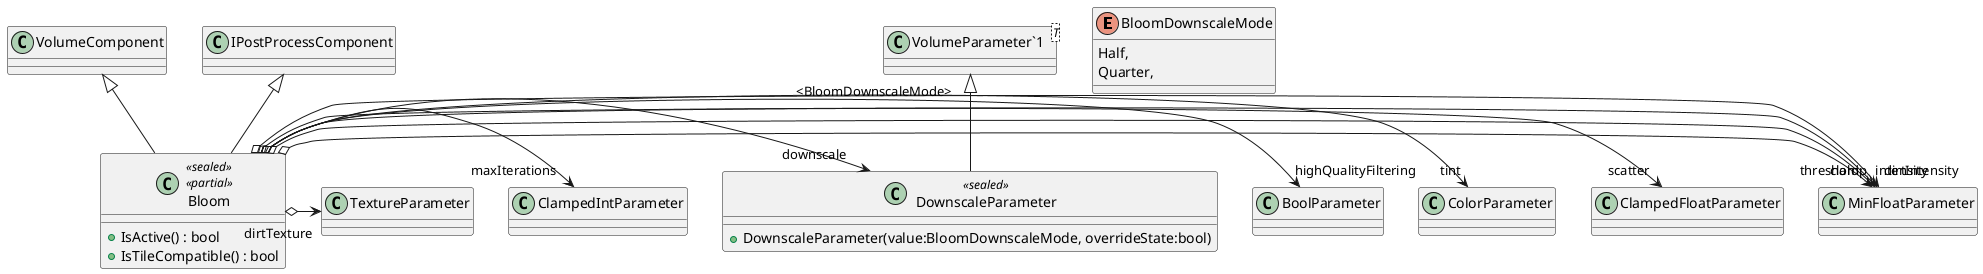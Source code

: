 @startuml
enum BloomDownscaleMode {
    Half,
    Quarter,
}
class Bloom <<sealed>> <<partial>> {
    + IsActive() : bool
    + IsTileCompatible() : bool
}
class DownscaleParameter <<sealed>> {
    + DownscaleParameter(value:BloomDownscaleMode, overrideState:bool)
}
class "VolumeParameter`1"<T> {
}
VolumeComponent <|-- Bloom
IPostProcessComponent <|-- Bloom
Bloom o-> "threshold" MinFloatParameter
Bloom o-> "intensity" MinFloatParameter
Bloom o-> "scatter" ClampedFloatParameter
Bloom o-> "clamp" MinFloatParameter
Bloom o-> "tint" ColorParameter
Bloom o-> "highQualityFiltering" BoolParameter
Bloom o-> "downscale" DownscaleParameter
Bloom o-> "maxIterations" ClampedIntParameter
Bloom o-> "dirtTexture" TextureParameter
Bloom o-> "dirtIntensity" MinFloatParameter
"VolumeParameter`1" "<BloomDownscaleMode>" <|-- DownscaleParameter
@enduml
